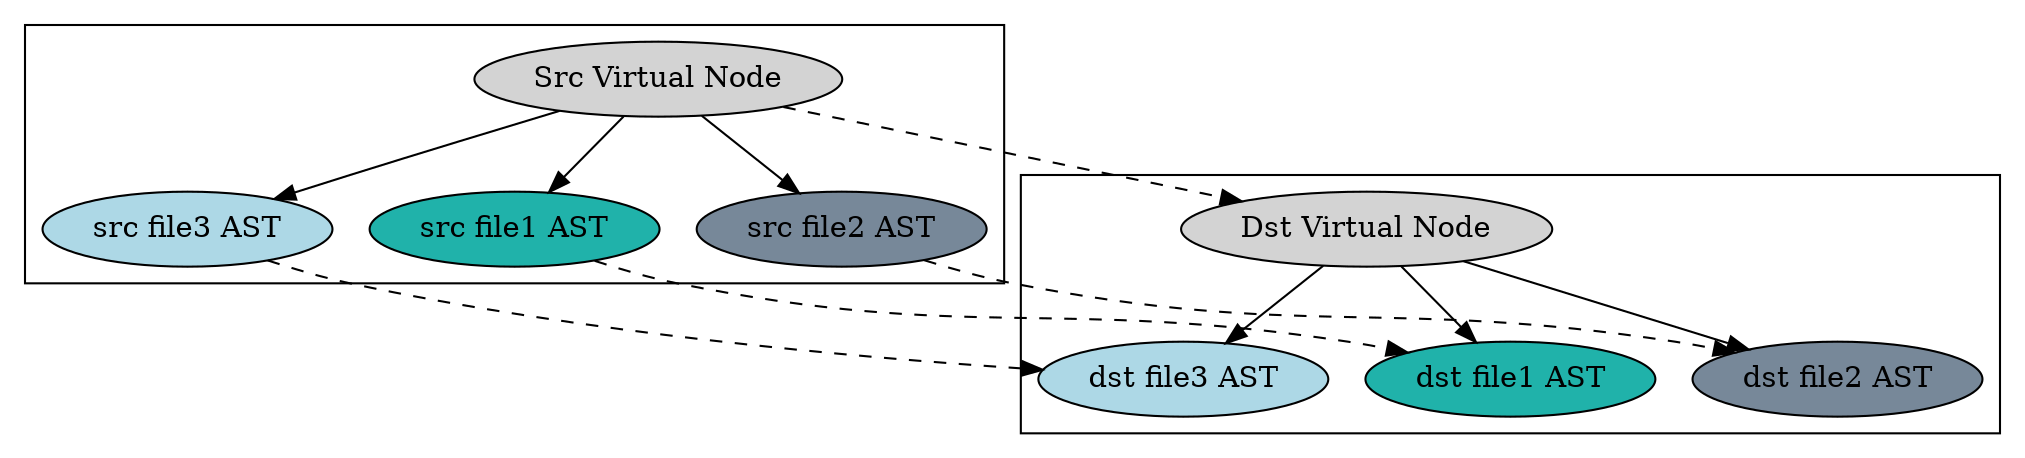 digraph G {
  bgcolor="transparent"
  node [style=filled];
  subgraph cluster_src {
    n_src_0 [label="Src Virtual Node", color=black, fillcolor=lightgray];
    n_src_1 [label="src file1 AST", color=black, fillcolor=lightseagreen];
    n_src_0 -> n_src_1;
    n_src_2 [label="src file2 AST", color=black, fillcolor=lightslategrey];
    n_src_0 -> n_src_2;
    n_src_3 [label="src file3 AST", color=black, fillcolor=lightblue];
    n_src_0 -> n_src_3;
  }
  subgraph cluster_dst {
    n_dst_0 [label="Dst Virtual Node", color=black, fillcolor=lightgray];
    n_dst_1 [label="dst file1 AST", color=black, fillcolor=lightseagreen];
    n_dst_0 -> n_dst_1;
    n_dst_2 [label="dst file2 AST", color=black, fillcolor=lightslategrey];
    n_dst_0 -> n_dst_2;
    n_dst_3 [label="dst file3 AST", color=black, fillcolor=lightblue];
    n_dst_0 -> n_dst_3;
  }
   n_src_0 -> n_dst_0 [style=dashed];
   n_src_1 -> n_dst_1 [style=dashed];
   n_src_2 -> n_dst_2 [style=dashed];
   n_src_3 -> n_dst_3 [style=dashed];

}
